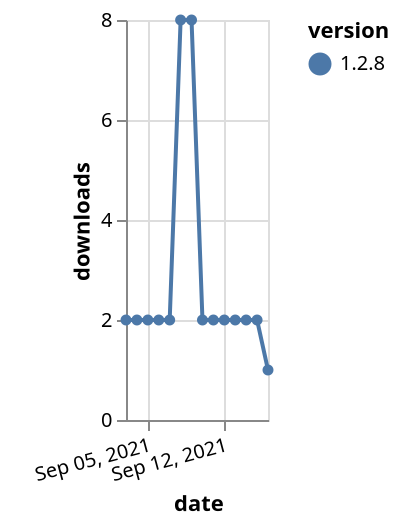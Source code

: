 {"$schema": "https://vega.github.io/schema/vega-lite/v5.json", "description": "A simple bar chart with embedded data.", "data": {"values": [{"date": "2021-09-03", "total": 3915, "delta": 2, "version": "1.2.8"}, {"date": "2021-09-04", "total": 3917, "delta": 2, "version": "1.2.8"}, {"date": "2021-09-05", "total": 3919, "delta": 2, "version": "1.2.8"}, {"date": "2021-09-06", "total": 3921, "delta": 2, "version": "1.2.8"}, {"date": "2021-09-07", "total": 3923, "delta": 2, "version": "1.2.8"}, {"date": "2021-09-08", "total": 3931, "delta": 8, "version": "1.2.8"}, {"date": "2021-09-09", "total": 3939, "delta": 8, "version": "1.2.8"}, {"date": "2021-09-10", "total": 3941, "delta": 2, "version": "1.2.8"}, {"date": "2021-09-11", "total": 3943, "delta": 2, "version": "1.2.8"}, {"date": "2021-09-12", "total": 3945, "delta": 2, "version": "1.2.8"}, {"date": "2021-09-13", "total": 3947, "delta": 2, "version": "1.2.8"}, {"date": "2021-09-14", "total": 3949, "delta": 2, "version": "1.2.8"}, {"date": "2021-09-15", "total": 3951, "delta": 2, "version": "1.2.8"}, {"date": "2021-09-16", "total": 3952, "delta": 1, "version": "1.2.8"}]}, "width": "container", "mark": {"type": "line", "point": {"filled": true}}, "encoding": {"x": {"field": "date", "type": "temporal", "timeUnit": "yearmonthdate", "title": "date", "axis": {"labelAngle": -15}}, "y": {"field": "delta", "type": "quantitative", "title": "downloads"}, "color": {"field": "version", "type": "nominal"}, "tooltip": {"field": "delta"}}}